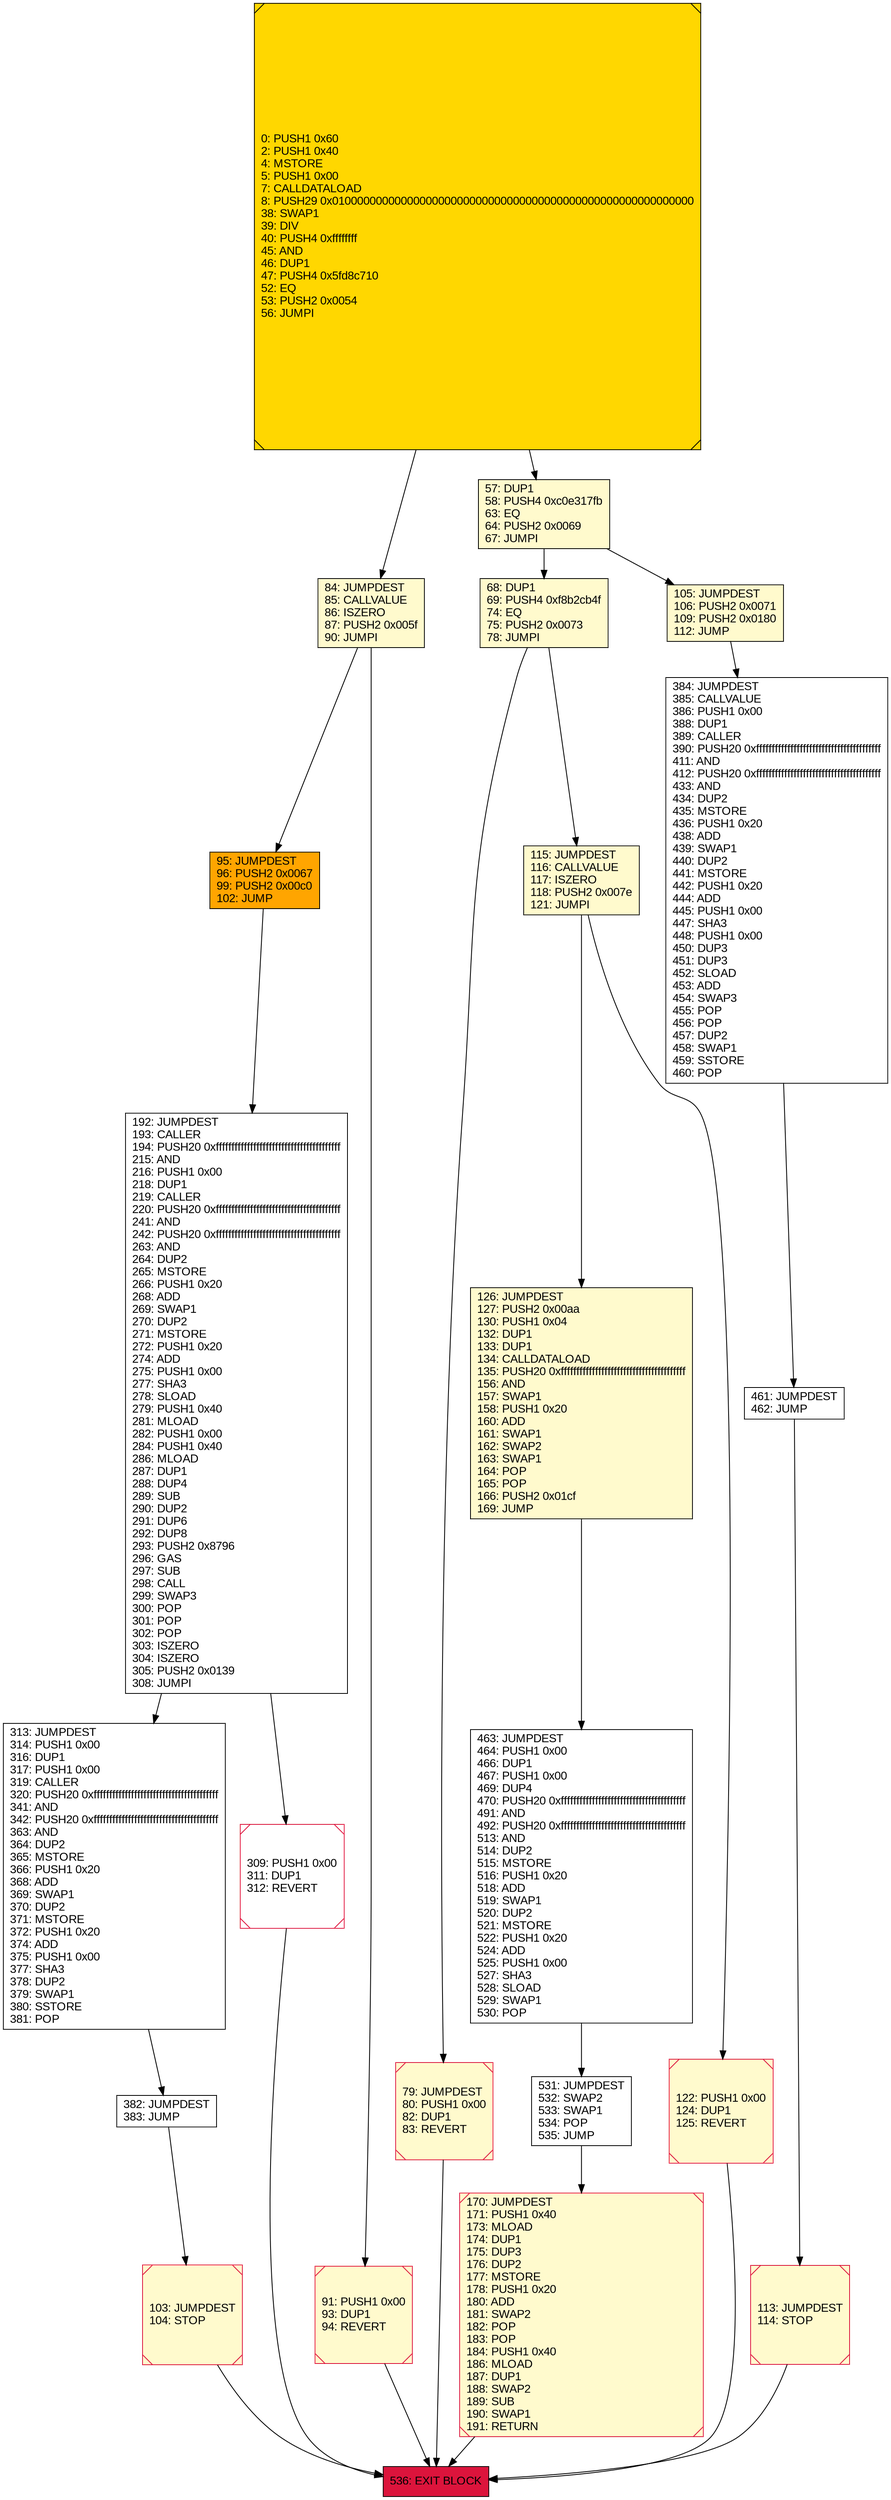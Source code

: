digraph G {
bgcolor=transparent rankdir=UD;
node [shape=box style=filled color=black fillcolor=white fontname=arial fontcolor=black];
126 [label="126: JUMPDEST\l127: PUSH2 0x00aa\l130: PUSH1 0x04\l132: DUP1\l133: DUP1\l134: CALLDATALOAD\l135: PUSH20 0xffffffffffffffffffffffffffffffffffffffff\l156: AND\l157: SWAP1\l158: PUSH1 0x20\l160: ADD\l161: SWAP1\l162: SWAP2\l163: SWAP1\l164: POP\l165: POP\l166: PUSH2 0x01cf\l169: JUMP\l" fillcolor=lemonchiffon ];
384 [label="384: JUMPDEST\l385: CALLVALUE\l386: PUSH1 0x00\l388: DUP1\l389: CALLER\l390: PUSH20 0xffffffffffffffffffffffffffffffffffffffff\l411: AND\l412: PUSH20 0xffffffffffffffffffffffffffffffffffffffff\l433: AND\l434: DUP2\l435: MSTORE\l436: PUSH1 0x20\l438: ADD\l439: SWAP1\l440: DUP2\l441: MSTORE\l442: PUSH1 0x20\l444: ADD\l445: PUSH1 0x00\l447: SHA3\l448: PUSH1 0x00\l450: DUP3\l451: DUP3\l452: SLOAD\l453: ADD\l454: SWAP3\l455: POP\l456: POP\l457: DUP2\l458: SWAP1\l459: SSTORE\l460: POP\l" ];
113 [label="113: JUMPDEST\l114: STOP\l" fillcolor=lemonchiffon shape=Msquare color=crimson ];
192 [label="192: JUMPDEST\l193: CALLER\l194: PUSH20 0xffffffffffffffffffffffffffffffffffffffff\l215: AND\l216: PUSH1 0x00\l218: DUP1\l219: CALLER\l220: PUSH20 0xffffffffffffffffffffffffffffffffffffffff\l241: AND\l242: PUSH20 0xffffffffffffffffffffffffffffffffffffffff\l263: AND\l264: DUP2\l265: MSTORE\l266: PUSH1 0x20\l268: ADD\l269: SWAP1\l270: DUP2\l271: MSTORE\l272: PUSH1 0x20\l274: ADD\l275: PUSH1 0x00\l277: SHA3\l278: SLOAD\l279: PUSH1 0x40\l281: MLOAD\l282: PUSH1 0x00\l284: PUSH1 0x40\l286: MLOAD\l287: DUP1\l288: DUP4\l289: SUB\l290: DUP2\l291: DUP6\l292: DUP8\l293: PUSH2 0x8796\l296: GAS\l297: SUB\l298: CALL\l299: SWAP3\l300: POP\l301: POP\l302: POP\l303: ISZERO\l304: ISZERO\l305: PUSH2 0x0139\l308: JUMPI\l" ];
84 [label="84: JUMPDEST\l85: CALLVALUE\l86: ISZERO\l87: PUSH2 0x005f\l90: JUMPI\l" fillcolor=lemonchiffon ];
57 [label="57: DUP1\l58: PUSH4 0xc0e317fb\l63: EQ\l64: PUSH2 0x0069\l67: JUMPI\l" fillcolor=lemonchiffon ];
382 [label="382: JUMPDEST\l383: JUMP\l" ];
79 [label="79: JUMPDEST\l80: PUSH1 0x00\l82: DUP1\l83: REVERT\l" fillcolor=lemonchiffon shape=Msquare color=crimson ];
313 [label="313: JUMPDEST\l314: PUSH1 0x00\l316: DUP1\l317: PUSH1 0x00\l319: CALLER\l320: PUSH20 0xffffffffffffffffffffffffffffffffffffffff\l341: AND\l342: PUSH20 0xffffffffffffffffffffffffffffffffffffffff\l363: AND\l364: DUP2\l365: MSTORE\l366: PUSH1 0x20\l368: ADD\l369: SWAP1\l370: DUP2\l371: MSTORE\l372: PUSH1 0x20\l374: ADD\l375: PUSH1 0x00\l377: SHA3\l378: DUP2\l379: SWAP1\l380: SSTORE\l381: POP\l" ];
68 [label="68: DUP1\l69: PUSH4 0xf8b2cb4f\l74: EQ\l75: PUSH2 0x0073\l78: JUMPI\l" fillcolor=lemonchiffon ];
95 [label="95: JUMPDEST\l96: PUSH2 0x0067\l99: PUSH2 0x00c0\l102: JUMP\l" fillcolor=orange ];
115 [label="115: JUMPDEST\l116: CALLVALUE\l117: ISZERO\l118: PUSH2 0x007e\l121: JUMPI\l" fillcolor=lemonchiffon ];
103 [label="103: JUMPDEST\l104: STOP\l" fillcolor=lemonchiffon shape=Msquare color=crimson ];
0 [label="0: PUSH1 0x60\l2: PUSH1 0x40\l4: MSTORE\l5: PUSH1 0x00\l7: CALLDATALOAD\l8: PUSH29 0x0100000000000000000000000000000000000000000000000000000000\l38: SWAP1\l39: DIV\l40: PUSH4 0xffffffff\l45: AND\l46: DUP1\l47: PUSH4 0x5fd8c710\l52: EQ\l53: PUSH2 0x0054\l56: JUMPI\l" fillcolor=lemonchiffon shape=Msquare fillcolor=gold ];
309 [label="309: PUSH1 0x00\l311: DUP1\l312: REVERT\l" shape=Msquare color=crimson ];
531 [label="531: JUMPDEST\l532: SWAP2\l533: SWAP1\l534: POP\l535: JUMP\l" ];
536 [label="536: EXIT BLOCK\l" fillcolor=crimson ];
170 [label="170: JUMPDEST\l171: PUSH1 0x40\l173: MLOAD\l174: DUP1\l175: DUP3\l176: DUP2\l177: MSTORE\l178: PUSH1 0x20\l180: ADD\l181: SWAP2\l182: POP\l183: POP\l184: PUSH1 0x40\l186: MLOAD\l187: DUP1\l188: SWAP2\l189: SUB\l190: SWAP1\l191: RETURN\l" fillcolor=lemonchiffon shape=Msquare color=crimson ];
91 [label="91: PUSH1 0x00\l93: DUP1\l94: REVERT\l" fillcolor=lemonchiffon shape=Msquare color=crimson ];
461 [label="461: JUMPDEST\l462: JUMP\l" ];
105 [label="105: JUMPDEST\l106: PUSH2 0x0071\l109: PUSH2 0x0180\l112: JUMP\l" fillcolor=lemonchiffon ];
122 [label="122: PUSH1 0x00\l124: DUP1\l125: REVERT\l" fillcolor=lemonchiffon shape=Msquare color=crimson ];
463 [label="463: JUMPDEST\l464: PUSH1 0x00\l466: DUP1\l467: PUSH1 0x00\l469: DUP4\l470: PUSH20 0xffffffffffffffffffffffffffffffffffffffff\l491: AND\l492: PUSH20 0xffffffffffffffffffffffffffffffffffffffff\l513: AND\l514: DUP2\l515: MSTORE\l516: PUSH1 0x20\l518: ADD\l519: SWAP1\l520: DUP2\l521: MSTORE\l522: PUSH1 0x20\l524: ADD\l525: PUSH1 0x00\l527: SHA3\l528: SLOAD\l529: SWAP1\l530: POP\l" ];
170 -> 536;
122 -> 536;
68 -> 79;
115 -> 122;
192 -> 313;
309 -> 536;
57 -> 105;
79 -> 536;
95 -> 192;
105 -> 384;
384 -> 461;
0 -> 57;
68 -> 115;
461 -> 113;
91 -> 536;
313 -> 382;
57 -> 68;
463 -> 531;
103 -> 536;
531 -> 170;
84 -> 91;
192 -> 309;
115 -> 126;
84 -> 95;
382 -> 103;
0 -> 84;
113 -> 536;
126 -> 463;
}